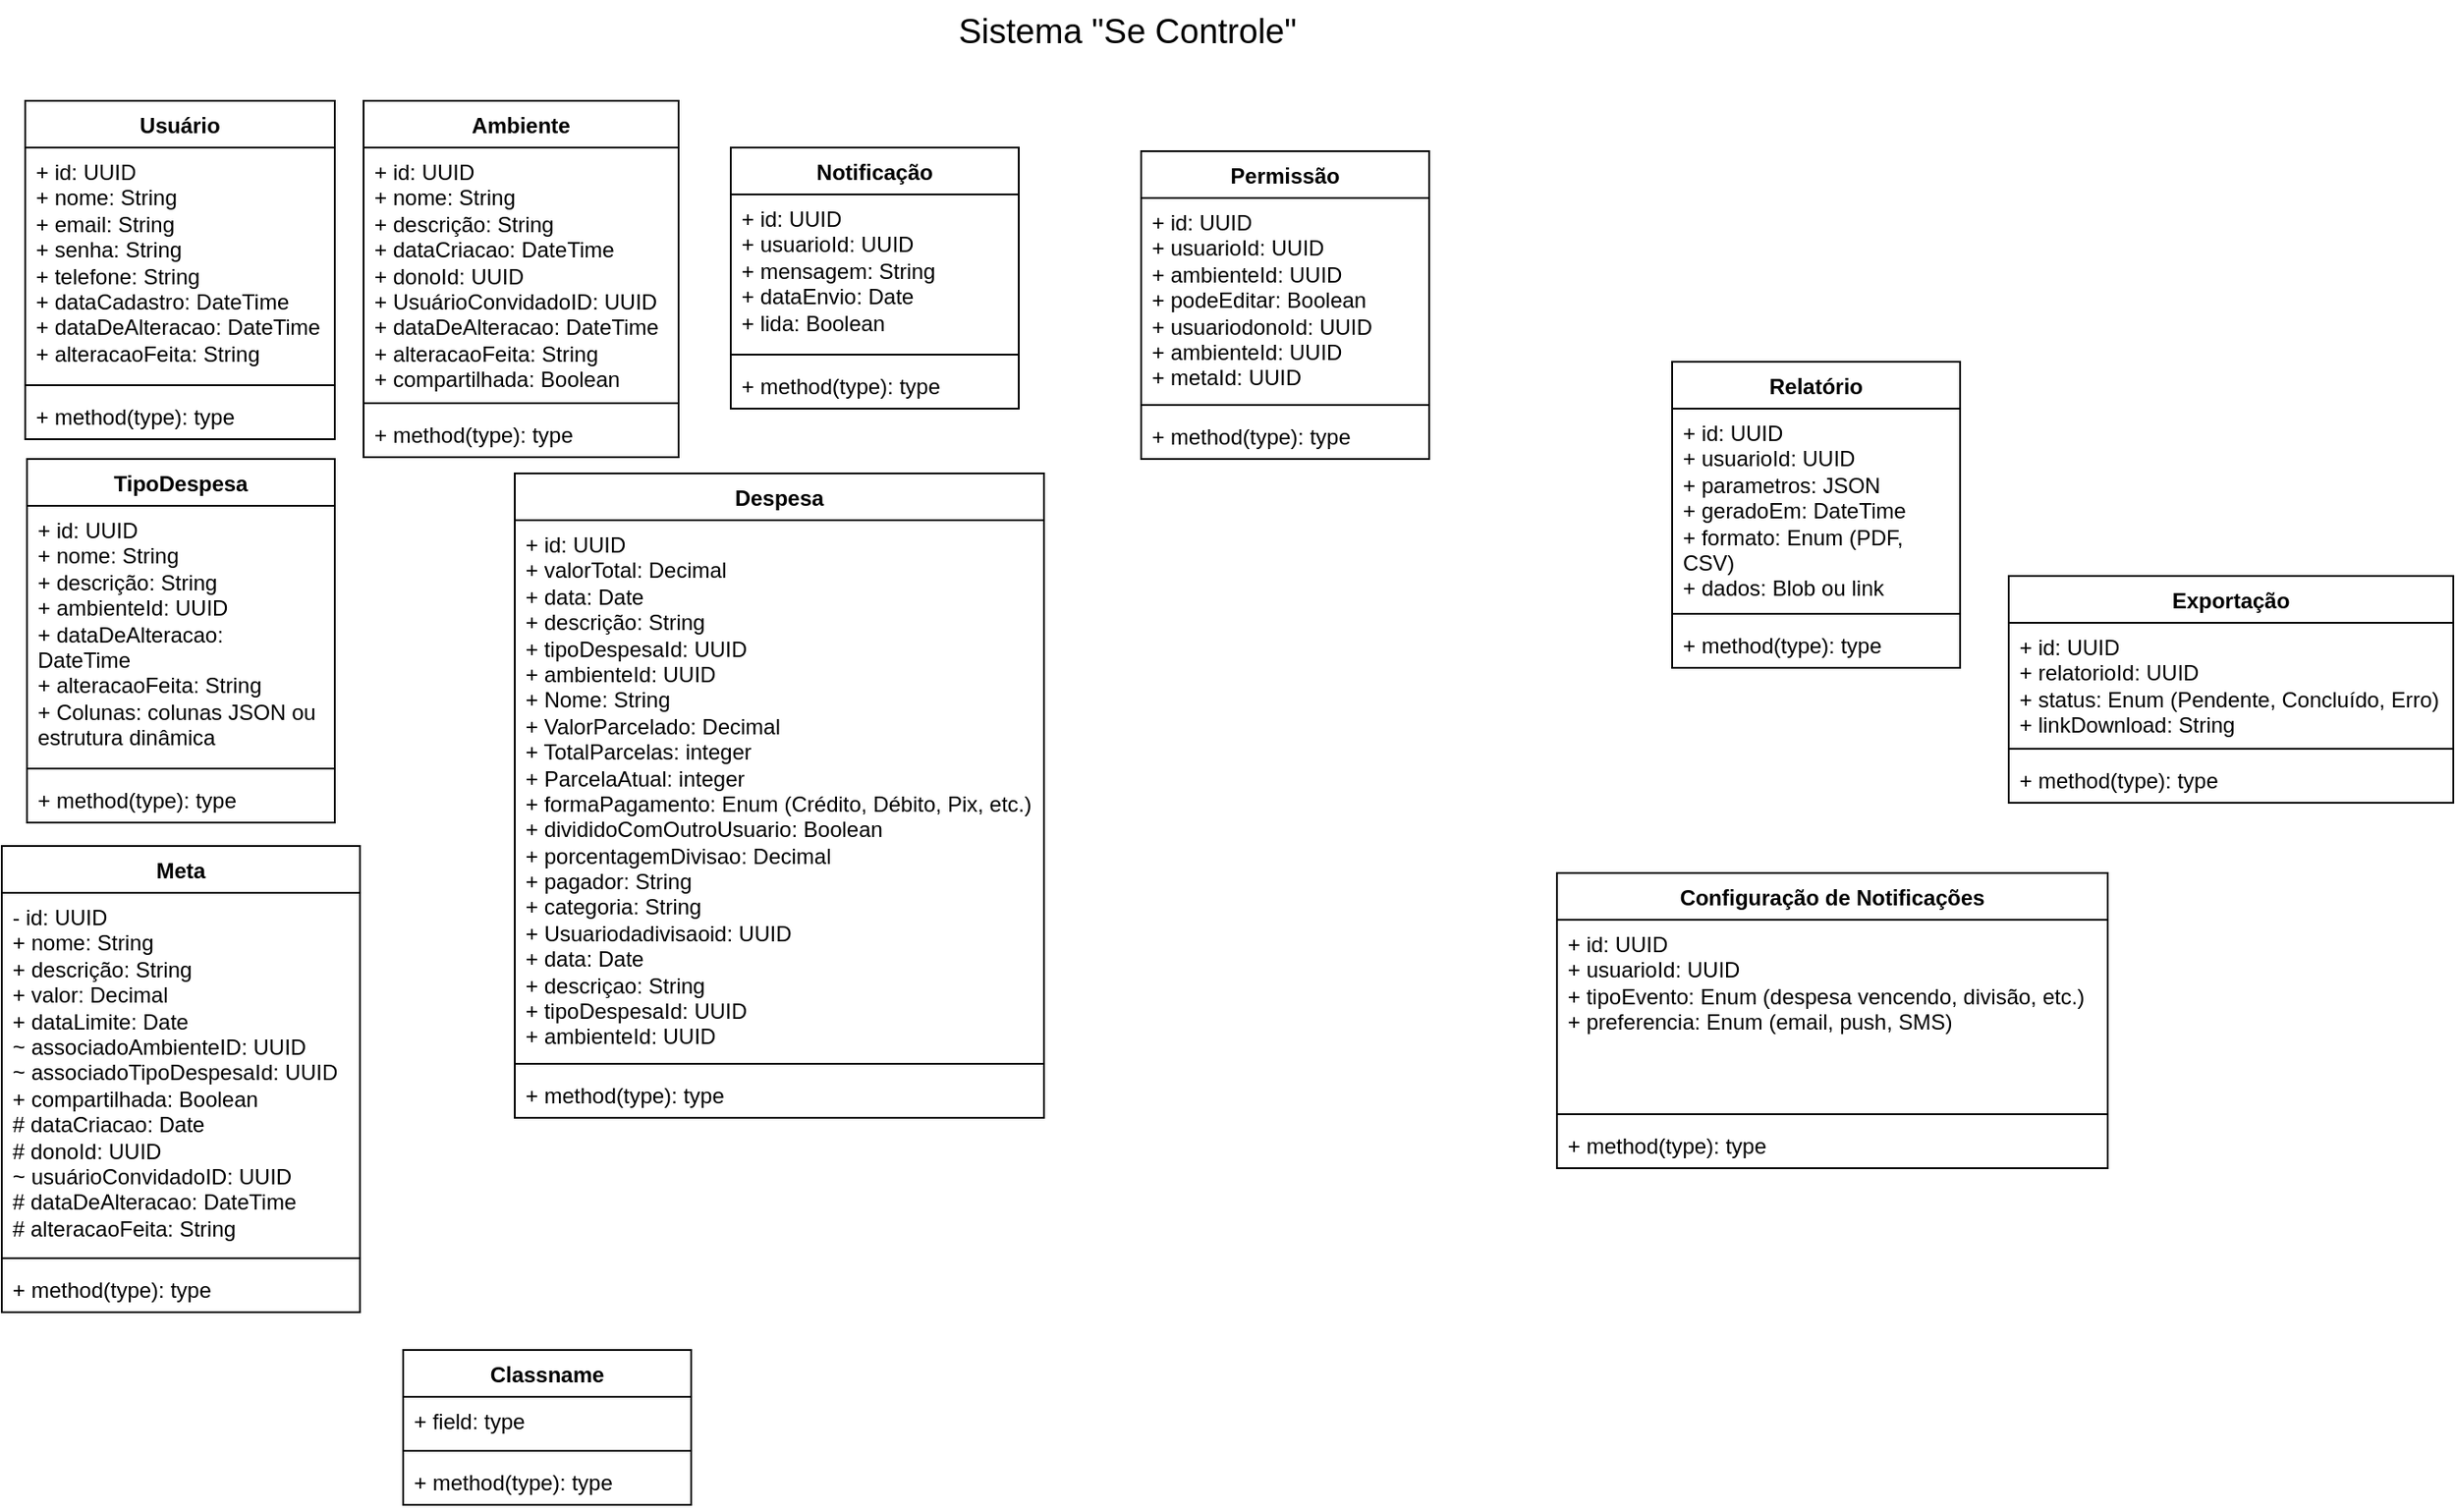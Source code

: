 <mxfile version="27.0.9">
  <diagram name="Página-1" id="8-zg-FutYgX1FDoIY-Lt">
    <mxGraphModel dx="1426" dy="841" grid="0" gridSize="10" guides="1" tooltips="1" connect="1" arrows="1" fold="1" page="1" pageScale="1" pageWidth="827" pageHeight="1169" background="#ffffff" math="0" shadow="0">
      <root>
        <mxCell id="0" />
        <mxCell id="1" parent="0" />
        <mxCell id="9RZHDo-6hjRNsBoWMsQF-8" value="&lt;font style=&quot;color: rgb(0, 0, 0); font-size: 19px;&quot;&gt;Sistema &quot;Se Controle&quot;&lt;/font&gt;" style="text;html=1;align=center;verticalAlign=middle;resizable=0;points=[];autosize=1;strokeColor=none;fillColor=none;" parent="1" vertex="1">
          <mxGeometry x="539" y="15" width="206" height="35" as="geometry" />
        </mxCell>
        <mxCell id="zcc9LRr5MqMrH8K2ugcq-5" value="Usuário" style="swimlane;fontStyle=1;align=center;verticalAlign=top;childLayout=stackLayout;horizontal=1;startSize=26;horizontalStack=0;resizeParent=1;resizeParentMax=0;resizeLast=0;collapsible=1;marginBottom=0;whiteSpace=wrap;html=1;fillColor=none;fontColor=#000000;strokeColor=#000000;" parent="1" vertex="1">
          <mxGeometry x="30" y="71" width="172" height="188" as="geometry" />
        </mxCell>
        <mxCell id="zcc9LRr5MqMrH8K2ugcq-6" value="&lt;font style=&quot;color: rgb(0, 0, 0);&quot;&gt;&lt;font style=&quot;color: rgb(0, 0, 0);&quot;&gt;+ &lt;/font&gt;&lt;span style=&quot;background-color: transparent;&quot;&gt;id: UUID&lt;/span&gt;&lt;/font&gt;&lt;div&gt;&lt;span style=&quot;background-color: transparent;&quot;&gt;&lt;font style=&quot;color: rgb(0, 0, 0);&quot;&gt;+ nome: String&lt;/font&gt;&lt;/span&gt;&lt;/div&gt;&lt;div&gt;&lt;span style=&quot;background-color: transparent; color: rgb(0, 0, 0);&quot;&gt;+ email: String&lt;/span&gt;&lt;/div&gt;&lt;div&gt;&lt;span style=&quot;background-color: transparent; color: rgb(0, 0, 0);&quot;&gt;+ senha: String&lt;/span&gt;&lt;/div&gt;&lt;div&gt;&lt;span style=&quot;background-color: transparent; color: rgb(0, 0, 0);&quot;&gt;+&amp;nbsp;&lt;/span&gt;&lt;span style=&quot;background-color: transparent; color: rgb(0, 0, 0);&quot;&gt;telefone: String&lt;/span&gt;&lt;/div&gt;&lt;div&gt;&lt;span style=&quot;color: rgb(0, 0, 0); background-color: transparent;&quot;&gt;+ dataCadastro: DateTime&lt;/span&gt;&lt;/div&gt;&lt;div&gt;&lt;span style=&quot;background-color: transparent; color: rgb(0, 0, 0);&quot;&gt;&lt;font color=&quot;#000000&quot;&gt;&lt;div style=&quot;&quot;&gt;+ dataDeAlteracao: DateTime&lt;/div&gt;&lt;div style=&quot;&quot;&gt;+ alteracaoFeita: String&lt;/div&gt;&lt;/font&gt;&lt;/span&gt;&lt;/div&gt;" style="text;strokeColor=none;fillColor=none;align=left;verticalAlign=top;spacingLeft=4;spacingRight=4;overflow=hidden;rotatable=0;points=[[0,0.5],[1,0.5]];portConstraint=eastwest;whiteSpace=wrap;html=1;fontColor=#000000;" parent="zcc9LRr5MqMrH8K2ugcq-5" vertex="1">
          <mxGeometry y="26" width="172" height="128" as="geometry" />
        </mxCell>
        <mxCell id="zcc9LRr5MqMrH8K2ugcq-7" value="" style="line;strokeWidth=1;fillColor=none;align=left;verticalAlign=middle;spacingTop=-1;spacingLeft=3;spacingRight=3;rotatable=0;labelPosition=right;points=[];portConstraint=eastwest;strokeColor=inherit;" parent="zcc9LRr5MqMrH8K2ugcq-5" vertex="1">
          <mxGeometry y="154" width="172" height="8" as="geometry" />
        </mxCell>
        <mxCell id="zcc9LRr5MqMrH8K2ugcq-8" value="+ method(type): type" style="text;strokeColor=none;fillColor=none;align=left;verticalAlign=top;spacingLeft=4;spacingRight=4;overflow=hidden;rotatable=0;points=[[0,0.5],[1,0.5]];portConstraint=eastwest;whiteSpace=wrap;html=1;fontColor=#000000;" parent="zcc9LRr5MqMrH8K2ugcq-5" vertex="1">
          <mxGeometry y="162" width="172" height="26" as="geometry" />
        </mxCell>
        <mxCell id="zcc9LRr5MqMrH8K2ugcq-9" value="Ambiente" style="swimlane;fontStyle=1;align=center;verticalAlign=top;childLayout=stackLayout;horizontal=1;startSize=26;horizontalStack=0;resizeParent=1;resizeParentMax=0;resizeLast=0;collapsible=1;marginBottom=0;whiteSpace=wrap;html=1;fillColor=none;fontColor=#000000;strokeColor=#000000;" parent="1" vertex="1">
          <mxGeometry x="218" y="71" width="175" height="198" as="geometry" />
        </mxCell>
        <mxCell id="zcc9LRr5MqMrH8K2ugcq-10" value="&lt;font style=&quot;color: rgb(0, 0, 0);&quot;&gt;+ &lt;span style=&quot;background-color: transparent;&quot;&gt;id: UUID&lt;/span&gt;&lt;/font&gt;&lt;div&gt;&lt;span style=&quot;background-color: transparent;&quot;&gt;&lt;font style=&quot;color: rgb(0, 0, 0);&quot;&gt;+ nome: String&lt;/font&gt;&lt;/span&gt;&lt;/div&gt;&lt;div&gt;&lt;span style=&quot;background-color: transparent;&quot;&gt;&lt;font style=&quot;color: rgb(0, 0, 0);&quot;&gt;+ descrição: String&lt;/font&gt;&lt;/span&gt;&lt;/div&gt;&lt;div&gt;&lt;span style=&quot;background-color: transparent;&quot;&gt;&lt;font style=&quot;color: rgb(0, 0, 0);&quot;&gt;+ dataCriacao:&amp;nbsp;&lt;/font&gt;&lt;/span&gt;&lt;span style=&quot;color: rgb(0, 0, 0); background-color: transparent;&quot;&gt;DateTime&lt;/span&gt;&lt;/div&gt;&lt;div&gt;&lt;span style=&quot;background-color: transparent;&quot;&gt;&lt;font style=&quot;color: rgb(0, 0, 0);&quot;&gt;+ donoId: UUID&lt;/font&gt;&lt;/span&gt;&lt;/div&gt;&lt;div&gt;&lt;span style=&quot;background-color: transparent; color: rgb(0, 0, 0);&quot;&gt;+ UsuárioConvidadoID: UUID&amp;nbsp;&lt;/span&gt;&lt;/div&gt;&lt;div&gt;&lt;span style=&quot;background-color: transparent;&quot;&gt;&lt;font color=&quot;#000000&quot; style=&quot;color: rgb(0, 0, 0);&quot;&gt;&lt;div style=&quot;&quot;&gt;+ dataDeAlteracao: DateTime&amp;nbsp;&lt;/div&gt;&lt;div style=&quot;&quot;&gt;+ alteracaoFeita: String&lt;/div&gt;&lt;div style=&quot;&quot;&gt;+ compartilhada: Boolean&lt;/div&gt;&lt;/font&gt;&lt;/span&gt;&lt;/div&gt;" style="text;strokeColor=none;fillColor=none;align=left;verticalAlign=top;spacingLeft=4;spacingRight=4;overflow=hidden;rotatable=0;points=[[0,0.5],[1,0.5]];portConstraint=eastwest;whiteSpace=wrap;html=1;fontColor=#000000;" parent="zcc9LRr5MqMrH8K2ugcq-9" vertex="1">
          <mxGeometry y="26" width="175" height="138" as="geometry" />
        </mxCell>
        <mxCell id="zcc9LRr5MqMrH8K2ugcq-11" value="" style="line;strokeWidth=1;fillColor=none;align=left;verticalAlign=middle;spacingTop=-1;spacingLeft=3;spacingRight=3;rotatable=0;labelPosition=right;points=[];portConstraint=eastwest;strokeColor=inherit;" parent="zcc9LRr5MqMrH8K2ugcq-9" vertex="1">
          <mxGeometry y="164" width="175" height="8" as="geometry" />
        </mxCell>
        <mxCell id="zcc9LRr5MqMrH8K2ugcq-12" value="+ method(type): type" style="text;strokeColor=none;fillColor=none;align=left;verticalAlign=top;spacingLeft=4;spacingRight=4;overflow=hidden;rotatable=0;points=[[0,0.5],[1,0.5]];portConstraint=eastwest;whiteSpace=wrap;html=1;fontColor=#000000;" parent="zcc9LRr5MqMrH8K2ugcq-9" vertex="1">
          <mxGeometry y="172" width="175" height="26" as="geometry" />
        </mxCell>
        <mxCell id="zcc9LRr5MqMrH8K2ugcq-13" value="&lt;font style=&quot;color: rgb(0, 0, 0);&quot;&gt;Meta&lt;/font&gt;" style="swimlane;fontStyle=1;align=center;verticalAlign=top;childLayout=stackLayout;horizontal=1;startSize=26;horizontalStack=0;resizeParent=1;resizeParentMax=0;resizeLast=0;collapsible=1;marginBottom=0;whiteSpace=wrap;html=1;fillColor=none;fontColor=#000000;strokeColor=#000000;" parent="1" vertex="1">
          <mxGeometry x="17" y="485" width="199" height="259" as="geometry" />
        </mxCell>
        <mxCell id="zcc9LRr5MqMrH8K2ugcq-14" value="&lt;span style=&quot;background-color: transparent;&quot;&gt;&lt;font style=&quot;color: rgb(0, 0, 0);&quot;&gt;- id: UUID&lt;/font&gt;&lt;/span&gt;&lt;div&gt;&lt;span style=&quot;color: rgb(0, 0, 0);&quot;&gt;+ nome: String&lt;/span&gt;&lt;font color=&quot;#000000&quot;&gt;&lt;br&gt;&lt;/font&gt;&lt;div&gt;&lt;span style=&quot;background-color: transparent;&quot;&gt;&lt;font style=&quot;color: rgb(0, 0, 0);&quot;&gt;+ descrição: String&lt;/font&gt;&lt;/span&gt;&lt;/div&gt;&lt;div&gt;&lt;span style=&quot;background-color: transparent;&quot;&gt;&lt;font style=&quot;color: rgb(0, 0, 0);&quot;&gt;+ valor: Decimal&lt;/font&gt;&lt;/span&gt;&lt;/div&gt;&lt;div&gt;&lt;span style=&quot;background-color: transparent;&quot;&gt;&lt;font style=&quot;color: rgb(0, 0, 0);&quot;&gt;+ dataLimite: Date&lt;/font&gt;&lt;/span&gt;&lt;/div&gt;&lt;div&gt;&lt;div style=&quot;color: rgb(0, 0, 0);&quot;&gt;&lt;font color=&quot;#000000&quot;&gt;~ associadoAmbienteID: UUID&lt;/font&gt;&lt;/div&gt;&lt;/div&gt;&lt;div&gt;&lt;div style=&quot;color: rgb(0, 0, 0);&quot;&gt;&lt;span style=&quot;background-color: transparent;&quot;&gt;~ associadoTipoDespesaId: UUID&lt;/span&gt;&lt;/div&gt;&lt;/div&gt;&lt;div&gt;&lt;span style=&quot;background-color: transparent;&quot;&gt;&lt;font style=&quot;color: rgb(0, 0, 0);&quot;&gt;&lt;font color=&quot;#000000&quot;&gt;+ compartilhada: Boolean&lt;/font&gt;&lt;div style=&quot;&quot;&gt;&lt;font color=&quot;#000000&quot;&gt;# dataCriacao: Date&lt;/font&gt;&lt;/div&gt;&lt;div style=&quot;&quot;&gt;&lt;font color=&quot;#000000&quot;&gt;# donoId: UUID&lt;/font&gt;&lt;/div&gt;&lt;div style=&quot;&quot;&gt;&lt;span style=&quot;background-color: transparent;&quot;&gt;~ usuárioConvidadoID: UUID&lt;/span&gt;&lt;/div&gt;&lt;div style=&quot;&quot;&gt;&lt;font color=&quot;#000000&quot;&gt;# dataDeAlteracao: DateTime&lt;/font&gt;&lt;/div&gt;&lt;div style=&quot;&quot;&gt;&lt;font color=&quot;#000000&quot;&gt;# alteracaoFeita: String&lt;/font&gt;&lt;/div&gt;&lt;/font&gt;&lt;/span&gt;&lt;/div&gt;&lt;/div&gt;" style="text;strokeColor=none;fillColor=none;align=left;verticalAlign=top;spacingLeft=4;spacingRight=4;overflow=hidden;rotatable=0;points=[[0,0.5],[1,0.5]];portConstraint=eastwest;whiteSpace=wrap;html=1;fontColor=#000000;" parent="zcc9LRr5MqMrH8K2ugcq-13" vertex="1">
          <mxGeometry y="26" width="199" height="199" as="geometry" />
        </mxCell>
        <mxCell id="zcc9LRr5MqMrH8K2ugcq-15" value="" style="line;strokeWidth=1;fillColor=none;align=left;verticalAlign=middle;spacingTop=-1;spacingLeft=3;spacingRight=3;rotatable=0;labelPosition=right;points=[];portConstraint=eastwest;strokeColor=inherit;" parent="zcc9LRr5MqMrH8K2ugcq-13" vertex="1">
          <mxGeometry y="225" width="199" height="8" as="geometry" />
        </mxCell>
        <mxCell id="zcc9LRr5MqMrH8K2ugcq-16" value="+ method(type): type" style="text;strokeColor=none;fillColor=none;align=left;verticalAlign=top;spacingLeft=4;spacingRight=4;overflow=hidden;rotatable=0;points=[[0,0.5],[1,0.5]];portConstraint=eastwest;whiteSpace=wrap;html=1;fontColor=#000000;" parent="zcc9LRr5MqMrH8K2ugcq-13" vertex="1">
          <mxGeometry y="233" width="199" height="26" as="geometry" />
        </mxCell>
        <mxCell id="zcc9LRr5MqMrH8K2ugcq-17" value="&lt;font style=&quot;color: rgb(0, 0, 0);&quot;&gt;TipoDespesa&lt;/font&gt;" style="swimlane;fontStyle=1;align=center;verticalAlign=top;childLayout=stackLayout;horizontal=1;startSize=26;horizontalStack=0;resizeParent=1;resizeParentMax=0;resizeLast=0;collapsible=1;marginBottom=0;whiteSpace=wrap;html=1;fillColor=none;fontColor=#000000;strokeColor=#000000;" parent="1" vertex="1">
          <mxGeometry x="31" y="270" width="171" height="202" as="geometry">
            <mxRectangle x="559" y="155" width="105" height="26" as="alternateBounds" />
          </mxGeometry>
        </mxCell>
        <mxCell id="zcc9LRr5MqMrH8K2ugcq-18" value="&lt;font style=&quot;color: rgb(0, 0, 0);&quot;&gt;+ &lt;span style=&quot;background-color: transparent;&quot;&gt;id: UUID&lt;/span&gt;&lt;/font&gt;&lt;div&gt;&lt;span style=&quot;background-color: transparent;&quot;&gt;&lt;font style=&quot;color: rgb(0, 0, 0);&quot;&gt;+ nome: String&lt;/font&gt;&lt;/span&gt;&lt;/div&gt;&lt;div&gt;&lt;span style=&quot;background-color: transparent;&quot;&gt;&lt;font style=&quot;color: rgb(0, 0, 0);&quot;&gt;+ descrição: String&lt;/font&gt;&lt;/span&gt;&lt;/div&gt;&lt;div&gt;&lt;span style=&quot;background-color: transparent;&quot;&gt;&lt;font style=&quot;color: rgb(0, 0, 0);&quot;&gt;+ ambienteId: UUID&lt;/font&gt;&lt;/span&gt;&lt;/div&gt;&lt;div&gt;&lt;span style=&quot;color: rgb(0, 0, 0); background-color: transparent;&quot;&gt;+ dataDeAlteracao: DateTime&amp;nbsp;&lt;/span&gt;&lt;/div&gt;&lt;div&gt;&lt;span style=&quot;background-color: transparent;&quot;&gt;&lt;font color=&quot;#000000&quot; style=&quot;color: rgb(0, 0, 0);&quot;&gt;&lt;div style=&quot;&quot;&gt;+ alteracaoFeita: String&lt;/div&gt;&lt;div style=&quot;&quot;&gt;+ Colunas: colunas JSON ou estrutura dinâmica&lt;/div&gt;&lt;/font&gt;&lt;/span&gt;&lt;/div&gt;" style="text;strokeColor=none;fillColor=none;align=left;verticalAlign=top;spacingLeft=4;spacingRight=4;overflow=hidden;rotatable=0;points=[[0,0.5],[1,0.5]];portConstraint=eastwest;whiteSpace=wrap;html=1;fontColor=#000000;" parent="zcc9LRr5MqMrH8K2ugcq-17" vertex="1">
          <mxGeometry y="26" width="171" height="142" as="geometry" />
        </mxCell>
        <mxCell id="zcc9LRr5MqMrH8K2ugcq-19" value="" style="line;strokeWidth=1;fillColor=none;align=left;verticalAlign=middle;spacingTop=-1;spacingLeft=3;spacingRight=3;rotatable=0;labelPosition=right;points=[];portConstraint=eastwest;strokeColor=inherit;" parent="zcc9LRr5MqMrH8K2ugcq-17" vertex="1">
          <mxGeometry y="168" width="171" height="8" as="geometry" />
        </mxCell>
        <mxCell id="zcc9LRr5MqMrH8K2ugcq-20" value="+ method(type): type" style="text;strokeColor=none;fillColor=none;align=left;verticalAlign=top;spacingLeft=4;spacingRight=4;overflow=hidden;rotatable=0;points=[[0,0.5],[1,0.5]];portConstraint=eastwest;whiteSpace=wrap;html=1;fontColor=#000000;" parent="zcc9LRr5MqMrH8K2ugcq-17" vertex="1">
          <mxGeometry y="176" width="171" height="26" as="geometry" />
        </mxCell>
        <mxCell id="zcc9LRr5MqMrH8K2ugcq-25" value="&lt;font&gt;Permissão&lt;/font&gt;" style="swimlane;fontStyle=1;align=center;verticalAlign=top;childLayout=stackLayout;horizontal=1;startSize=26;horizontalStack=0;resizeParent=1;resizeParentMax=0;resizeLast=0;collapsible=1;marginBottom=0;whiteSpace=wrap;html=1;fillColor=none;fontColor=#000000;strokeColor=#000000;" parent="1" vertex="1">
          <mxGeometry x="650" y="99" width="160" height="171" as="geometry" />
        </mxCell>
        <mxCell id="zcc9LRr5MqMrH8K2ugcq-26" value="&lt;span style=&quot;background-color: transparent;&quot;&gt;&lt;font style=&quot;color: rgb(0, 0, 0);&quot;&gt;+ id: UUID&lt;/font&gt;&lt;/span&gt;&lt;div&gt;&lt;span style=&quot;background-color: transparent;&quot;&gt;&lt;font style=&quot;color: rgb(0, 0, 0);&quot;&gt;+ usuarioId: UUID&lt;/font&gt;&lt;/span&gt;&lt;/div&gt;&lt;div&gt;&lt;span style=&quot;background-color: transparent;&quot;&gt;&lt;font style=&quot;color: rgb(0, 0, 0);&quot;&gt;+ ambienteId: UUID&lt;/font&gt;&lt;/span&gt;&lt;/div&gt;&lt;div&gt;&lt;span style=&quot;background-color: transparent;&quot;&gt;&lt;font style=&quot;color: rgb(0, 0, 0);&quot;&gt;+ podeEditar: Boolean&lt;/font&gt;&lt;/span&gt;&lt;/div&gt;&lt;div&gt;&lt;span style=&quot;background-color: transparent;&quot;&gt;&lt;font color=&quot;#000000&quot; style=&quot;color: rgb(0, 0, 0);&quot;&gt;&lt;div style=&quot;&quot;&gt;+ usuariodonoId: UUID&lt;/div&gt;&lt;div style=&quot;&quot;&gt;+ ambienteId: UUID&lt;/div&gt;&lt;div style=&quot;&quot;&gt;+ metaId: UUID&lt;/div&gt;&lt;div style=&quot;&quot;&gt;&lt;br&gt;&lt;/div&gt;&lt;/font&gt;&lt;/span&gt;&lt;/div&gt;" style="text;strokeColor=none;fillColor=none;align=left;verticalAlign=top;spacingLeft=4;spacingRight=4;overflow=hidden;rotatable=0;points=[[0,0.5],[1,0.5]];portConstraint=eastwest;whiteSpace=wrap;html=1;fontColor=#000000;" parent="zcc9LRr5MqMrH8K2ugcq-25" vertex="1">
          <mxGeometry y="26" width="160" height="111" as="geometry" />
        </mxCell>
        <mxCell id="zcc9LRr5MqMrH8K2ugcq-27" value="" style="line;strokeWidth=1;fillColor=none;align=left;verticalAlign=middle;spacingTop=-1;spacingLeft=3;spacingRight=3;rotatable=0;labelPosition=right;points=[];portConstraint=eastwest;strokeColor=inherit;" parent="zcc9LRr5MqMrH8K2ugcq-25" vertex="1">
          <mxGeometry y="137" width="160" height="8" as="geometry" />
        </mxCell>
        <mxCell id="zcc9LRr5MqMrH8K2ugcq-28" value="+ method(type): type" style="text;strokeColor=none;fillColor=none;align=left;verticalAlign=top;spacingLeft=4;spacingRight=4;overflow=hidden;rotatable=0;points=[[0,0.5],[1,0.5]];portConstraint=eastwest;whiteSpace=wrap;html=1;fontColor=#000000;" parent="zcc9LRr5MqMrH8K2ugcq-25" vertex="1">
          <mxGeometry y="145" width="160" height="26" as="geometry" />
        </mxCell>
        <mxCell id="zcc9LRr5MqMrH8K2ugcq-29" value="&lt;font style=&quot;color: rgb(0, 0, 0);&quot;&gt;Notificação&lt;/font&gt;" style="swimlane;fontStyle=1;align=center;verticalAlign=top;childLayout=stackLayout;horizontal=1;startSize=26;horizontalStack=0;resizeParent=1;resizeParentMax=0;resizeLast=0;collapsible=1;marginBottom=0;whiteSpace=wrap;html=1;fillColor=none;fontColor=#000000;strokeColor=#000000;" parent="1" vertex="1">
          <mxGeometry x="422" y="97" width="160" height="145" as="geometry" />
        </mxCell>
        <mxCell id="zcc9LRr5MqMrH8K2ugcq-30" value="&lt;span style=&quot;background-color: transparent;&quot;&gt;&lt;font style=&quot;color: rgb(0, 0, 0);&quot;&gt;+ id: UUID&lt;/font&gt;&lt;/span&gt;&lt;div&gt;&lt;span style=&quot;background-color: transparent;&quot;&gt;&lt;font style=&quot;color: rgb(0, 0, 0);&quot;&gt;+ usuarioId: UUID&lt;/font&gt;&lt;/span&gt;&lt;/div&gt;&lt;div&gt;&lt;span style=&quot;background-color: transparent;&quot;&gt;&lt;font style=&quot;color: rgb(0, 0, 0);&quot;&gt;+ mensagem: String&lt;/font&gt;&lt;/span&gt;&lt;/div&gt;&lt;div&gt;&lt;span style=&quot;background-color: transparent;&quot;&gt;&lt;font style=&quot;color: rgb(0, 0, 0);&quot;&gt;+ dataEnvio: Date&lt;/font&gt;&lt;/span&gt;&lt;/div&gt;&lt;div&gt;&lt;span style=&quot;background-color: transparent;&quot;&gt;&lt;font style=&quot;color: rgb(0, 0, 0);&quot;&gt;&lt;font color=&quot;#000000&quot;&gt;+ lida: Boolean&lt;/font&gt;&lt;br&gt;&lt;div style=&quot;&quot;&gt;&lt;br&gt;&lt;/div&gt;&lt;/font&gt;&lt;/span&gt;&lt;/div&gt;" style="text;strokeColor=none;fillColor=none;align=left;verticalAlign=top;spacingLeft=4;spacingRight=4;overflow=hidden;rotatable=0;points=[[0,0.5],[1,0.5]];portConstraint=eastwest;whiteSpace=wrap;html=1;fontColor=#000000;" parent="zcc9LRr5MqMrH8K2ugcq-29" vertex="1">
          <mxGeometry y="26" width="160" height="85" as="geometry" />
        </mxCell>
        <mxCell id="zcc9LRr5MqMrH8K2ugcq-31" value="" style="line;strokeWidth=1;fillColor=none;align=left;verticalAlign=middle;spacingTop=-1;spacingLeft=3;spacingRight=3;rotatable=0;labelPosition=right;points=[];portConstraint=eastwest;strokeColor=inherit;" parent="zcc9LRr5MqMrH8K2ugcq-29" vertex="1">
          <mxGeometry y="111" width="160" height="8" as="geometry" />
        </mxCell>
        <mxCell id="zcc9LRr5MqMrH8K2ugcq-32" value="+ method(type): type" style="text;strokeColor=none;fillColor=none;align=left;verticalAlign=top;spacingLeft=4;spacingRight=4;overflow=hidden;rotatable=0;points=[[0,0.5],[1,0.5]];portConstraint=eastwest;whiteSpace=wrap;html=1;fontColor=#000000;" parent="zcc9LRr5MqMrH8K2ugcq-29" vertex="1">
          <mxGeometry y="119" width="160" height="26" as="geometry" />
        </mxCell>
        <mxCell id="zcc9LRr5MqMrH8K2ugcq-33" value="Configuração de Notificações" style="swimlane;fontStyle=1;align=center;verticalAlign=top;childLayout=stackLayout;horizontal=1;startSize=26;horizontalStack=0;resizeParent=1;resizeParentMax=0;resizeLast=0;collapsible=1;marginBottom=0;whiteSpace=wrap;html=1;fillColor=none;fontColor=#000000;strokeColor=#000000;" parent="1" vertex="1">
          <mxGeometry x="881" y="500" width="306" height="164" as="geometry" />
        </mxCell>
        <mxCell id="zcc9LRr5MqMrH8K2ugcq-34" value="+ id: UUID&lt;br&gt;+ usuarioId: UUID&lt;br&gt;+ tipoEvento: Enum (despesa vencendo, divisão, etc.)&lt;br&gt;+ preferencia: Enum (email, push, SMS)" style="text;strokeColor=none;fillColor=none;align=left;verticalAlign=top;spacingLeft=4;spacingRight=4;overflow=hidden;rotatable=0;points=[[0,0.5],[1,0.5]];portConstraint=eastwest;whiteSpace=wrap;html=1;fontColor=#000000;" parent="zcc9LRr5MqMrH8K2ugcq-33" vertex="1">
          <mxGeometry y="26" width="306" height="104" as="geometry" />
        </mxCell>
        <mxCell id="zcc9LRr5MqMrH8K2ugcq-35" value="" style="line;strokeWidth=1;fillColor=none;align=left;verticalAlign=middle;spacingTop=-1;spacingLeft=3;spacingRight=3;rotatable=0;labelPosition=right;points=[];portConstraint=eastwest;strokeColor=inherit;" parent="zcc9LRr5MqMrH8K2ugcq-33" vertex="1">
          <mxGeometry y="130" width="306" height="8" as="geometry" />
        </mxCell>
        <mxCell id="zcc9LRr5MqMrH8K2ugcq-36" value="+ method(type): type" style="text;strokeColor=none;fillColor=none;align=left;verticalAlign=top;spacingLeft=4;spacingRight=4;overflow=hidden;rotatable=0;points=[[0,0.5],[1,0.5]];portConstraint=eastwest;whiteSpace=wrap;html=1;fontColor=#000000;" parent="zcc9LRr5MqMrH8K2ugcq-33" vertex="1">
          <mxGeometry y="138" width="306" height="26" as="geometry" />
        </mxCell>
        <mxCell id="zcc9LRr5MqMrH8K2ugcq-37" value="&lt;font style=&quot;color: rgb(0, 0, 0);&quot;&gt;Despesa&lt;/font&gt;" style="swimlane;fontStyle=1;align=center;verticalAlign=top;childLayout=stackLayout;horizontal=1;startSize=26;horizontalStack=0;resizeParent=1;resizeParentMax=0;resizeLast=0;collapsible=1;marginBottom=0;whiteSpace=wrap;html=1;fillColor=none;fontColor=#000000;strokeColor=#000000;" parent="1" vertex="1">
          <mxGeometry x="302" y="278" width="294" height="358" as="geometry" />
        </mxCell>
        <mxCell id="zcc9LRr5MqMrH8K2ugcq-38" value="&lt;span style=&quot;background-color: transparent;&quot;&gt;&lt;font style=&quot;color: light-dark(rgb(0, 0, 0), rgb(0, 0, 0));&quot;&gt;+ id: UUID&lt;/font&gt;&lt;/span&gt;&lt;div&gt;&lt;span style=&quot;background-color: transparent;&quot;&gt;&lt;font style=&quot;color: light-dark(rgb(0, 0, 0), rgb(0, 0, 0));&quot;&gt;+ valorTotal: Decimal&lt;/font&gt;&lt;/span&gt;&lt;/div&gt;&lt;div&gt;&lt;span style=&quot;background-color: transparent;&quot;&gt;&lt;font style=&quot;color: light-dark(rgb(0, 0, 0), rgb(0, 0, 0));&quot;&gt;+ data: Date&lt;/font&gt;&lt;/span&gt;&lt;/div&gt;&lt;div&gt;&lt;span style=&quot;background-color: transparent;&quot;&gt;&lt;font style=&quot;color: light-dark(rgb(0, 0, 0), rgb(0, 0, 0));&quot;&gt;+ descrição: String&lt;/font&gt;&lt;/span&gt;&lt;/div&gt;&lt;div&gt;&lt;span style=&quot;background-color: transparent;&quot;&gt;&lt;font style=&quot;color: light-dark(rgb(0, 0, 0), rgb(0, 0, 0));&quot;&gt;+ tipoDespesaId: UUID&lt;/font&gt;&lt;/span&gt;&lt;/div&gt;&lt;div&gt;&lt;span style=&quot;background-color: transparent;&quot;&gt;&lt;font style=&quot;color: light-dark(rgb(0, 0, 0), rgb(0, 0, 0));&quot;&gt;+ ambienteId: UUID&lt;/font&gt;&lt;/span&gt;&lt;/div&gt;&lt;div&gt;&lt;span style=&quot;background-color: transparent;&quot;&gt;&lt;font color=&quot;#000000&quot;&gt;&lt;div style=&quot;&quot;&gt;+ Nome: String&lt;/div&gt;&lt;div style=&quot;&quot;&gt;&lt;span style=&quot;background-color: transparent;&quot;&gt;+ ValorParcelado: Decimal&lt;/span&gt;&lt;/div&gt;&lt;div style=&quot;&quot;&gt;+ TotalParcelas: integer&lt;/div&gt;&lt;div style=&quot;&quot;&gt;+ ParcelaAtual: integer&lt;/div&gt;&lt;div style=&quot;&quot;&gt;+ formaPagamento: Enum (Crédito, Débito, Pix, etc.)&lt;/div&gt;&lt;div style=&quot;&quot;&gt;+ divididoComOutroUsuario: Boolean&lt;/div&gt;&lt;div style=&quot;&quot;&gt;+ porcentagemDivisao: Decimal&lt;/div&gt;&lt;div style=&quot;&quot;&gt;+ pagador: String&lt;/div&gt;&lt;div style=&quot;&quot;&gt;+ categoria: String&lt;/div&gt;&lt;div style=&quot;&quot;&gt;+ Usuariodadivisaoid: UUID&lt;/div&gt;&lt;div style=&quot;&quot;&gt;+ data: Date&lt;/div&gt;&lt;div style=&quot;&quot;&gt;+ descriçao: String&lt;/div&gt;&lt;div style=&quot;&quot;&gt;+ tipoDespesaId: UUID&lt;/div&gt;&lt;div style=&quot;&quot;&gt;+ ambienteId: UUID&lt;/div&gt;&lt;/font&gt;&lt;/span&gt;&lt;/div&gt;" style="text;strokeColor=none;fillColor=none;align=left;verticalAlign=top;spacingLeft=4;spacingRight=4;overflow=hidden;rotatable=0;points=[[0,0.5],[1,0.5]];portConstraint=eastwest;whiteSpace=wrap;html=1;fontColor=#000000;" parent="zcc9LRr5MqMrH8K2ugcq-37" vertex="1">
          <mxGeometry y="26" width="294" height="298" as="geometry" />
        </mxCell>
        <mxCell id="zcc9LRr5MqMrH8K2ugcq-39" value="" style="line;strokeWidth=1;fillColor=none;align=left;verticalAlign=middle;spacingTop=-1;spacingLeft=3;spacingRight=3;rotatable=0;labelPosition=right;points=[];portConstraint=eastwest;strokeColor=inherit;" parent="zcc9LRr5MqMrH8K2ugcq-37" vertex="1">
          <mxGeometry y="324" width="294" height="8" as="geometry" />
        </mxCell>
        <mxCell id="zcc9LRr5MqMrH8K2ugcq-40" value="+ method(type): type" style="text;strokeColor=none;fillColor=none;align=left;verticalAlign=top;spacingLeft=4;spacingRight=4;overflow=hidden;rotatable=0;points=[[0,0.5],[1,0.5]];portConstraint=eastwest;whiteSpace=wrap;html=1;fontColor=#000000;" parent="zcc9LRr5MqMrH8K2ugcq-37" vertex="1">
          <mxGeometry y="332" width="294" height="26" as="geometry" />
        </mxCell>
        <mxCell id="zcc9LRr5MqMrH8K2ugcq-41" value="&lt;font style=&quot;color: rgb(0, 0, 0);&quot;&gt;Relatório&lt;/font&gt;" style="swimlane;fontStyle=1;align=center;verticalAlign=top;childLayout=stackLayout;horizontal=1;startSize=26;horizontalStack=0;resizeParent=1;resizeParentMax=0;resizeLast=0;collapsible=1;marginBottom=0;whiteSpace=wrap;html=1;fillColor=none;fontColor=#000000;strokeColor=#000000;" parent="1" vertex="1">
          <mxGeometry x="945" y="216" width="160" height="170" as="geometry" />
        </mxCell>
        <mxCell id="zcc9LRr5MqMrH8K2ugcq-42" value="&lt;div&gt;+ id: UUID&lt;/div&gt;&lt;div&gt;+ usuarioId: UUID&lt;/div&gt;&lt;div&gt;+ parametros: JSON&lt;/div&gt;&lt;div&gt;+ geradoEm: DateTime&lt;/div&gt;&lt;div&gt;+ formato: Enum (PDF, CSV)&lt;/div&gt;&lt;div&gt;+ dados: Blob ou link&lt;/div&gt;" style="text;strokeColor=none;fillColor=none;align=left;verticalAlign=top;spacingLeft=4;spacingRight=4;overflow=hidden;rotatable=0;points=[[0,0.5],[1,0.5]];portConstraint=eastwest;whiteSpace=wrap;html=1;fontColor=#000000;" parent="zcc9LRr5MqMrH8K2ugcq-41" vertex="1">
          <mxGeometry y="26" width="160" height="110" as="geometry" />
        </mxCell>
        <mxCell id="zcc9LRr5MqMrH8K2ugcq-43" value="" style="line;strokeWidth=1;fillColor=none;align=left;verticalAlign=middle;spacingTop=-1;spacingLeft=3;spacingRight=3;rotatable=0;labelPosition=right;points=[];portConstraint=eastwest;strokeColor=inherit;" parent="zcc9LRr5MqMrH8K2ugcq-41" vertex="1">
          <mxGeometry y="136" width="160" height="8" as="geometry" />
        </mxCell>
        <mxCell id="zcc9LRr5MqMrH8K2ugcq-44" value="+ method(type): type" style="text;strokeColor=none;fillColor=none;align=left;verticalAlign=top;spacingLeft=4;spacingRight=4;overflow=hidden;rotatable=0;points=[[0,0.5],[1,0.5]];portConstraint=eastwest;whiteSpace=wrap;html=1;fontColor=#000000;" parent="zcc9LRr5MqMrH8K2ugcq-41" vertex="1">
          <mxGeometry y="144" width="160" height="26" as="geometry" />
        </mxCell>
        <mxCell id="dHUviEuhAGDQgn52xXgc-2" value="Exportação" style="swimlane;fontStyle=1;align=center;verticalAlign=top;childLayout=stackLayout;horizontal=1;startSize=26;horizontalStack=0;resizeParent=1;resizeParentMax=0;resizeLast=0;collapsible=1;marginBottom=0;whiteSpace=wrap;html=1;fillColor=none;fontColor=#000000;strokeColor=#000000;" vertex="1" parent="1">
          <mxGeometry x="1132" y="335" width="247" height="126" as="geometry" />
        </mxCell>
        <mxCell id="dHUviEuhAGDQgn52xXgc-3" value="+&amp;nbsp;&lt;span style=&quot;background-color: transparent;&quot;&gt;id: UUID&lt;/span&gt;&lt;div&gt;+ relatorioId: UUID&lt;/div&gt;&lt;div&gt;+ status: Enum (Pendente, Concluído, Erro)&lt;/div&gt;&lt;div&gt;+ linkDownload: String&lt;/div&gt;" style="text;strokeColor=none;fillColor=none;align=left;verticalAlign=top;spacingLeft=4;spacingRight=4;overflow=hidden;rotatable=0;points=[[0,0.5],[1,0.5]];portConstraint=eastwest;whiteSpace=wrap;html=1;fontColor=#000000;" vertex="1" parent="dHUviEuhAGDQgn52xXgc-2">
          <mxGeometry y="26" width="247" height="66" as="geometry" />
        </mxCell>
        <mxCell id="dHUviEuhAGDQgn52xXgc-4" value="" style="line;strokeWidth=1;fillColor=none;align=left;verticalAlign=middle;spacingTop=-1;spacingLeft=3;spacingRight=3;rotatable=0;labelPosition=right;points=[];portConstraint=eastwest;strokeColor=inherit;" vertex="1" parent="dHUviEuhAGDQgn52xXgc-2">
          <mxGeometry y="92" width="247" height="8" as="geometry" />
        </mxCell>
        <mxCell id="dHUviEuhAGDQgn52xXgc-5" value="+ method(type): type" style="text;strokeColor=none;fillColor=none;align=left;verticalAlign=top;spacingLeft=4;spacingRight=4;overflow=hidden;rotatable=0;points=[[0,0.5],[1,0.5]];portConstraint=eastwest;whiteSpace=wrap;html=1;fontColor=#000000;" vertex="1" parent="dHUviEuhAGDQgn52xXgc-2">
          <mxGeometry y="100" width="247" height="26" as="geometry" />
        </mxCell>
        <mxCell id="dHUviEuhAGDQgn52xXgc-6" value="Classname" style="swimlane;fontStyle=1;align=center;verticalAlign=top;childLayout=stackLayout;horizontal=1;startSize=26;horizontalStack=0;resizeParent=1;resizeParentMax=0;resizeLast=0;collapsible=1;marginBottom=0;whiteSpace=wrap;html=1;fillColor=none;fontColor=#000000;strokeColor=#000000;" vertex="1" parent="1">
          <mxGeometry x="240" y="765" width="160" height="86" as="geometry" />
        </mxCell>
        <mxCell id="dHUviEuhAGDQgn52xXgc-7" value="+ field: type" style="text;strokeColor=none;fillColor=none;align=left;verticalAlign=top;spacingLeft=4;spacingRight=4;overflow=hidden;rotatable=0;points=[[0,0.5],[1,0.5]];portConstraint=eastwest;whiteSpace=wrap;html=1;fontColor=#000000;" vertex="1" parent="dHUviEuhAGDQgn52xXgc-6">
          <mxGeometry y="26" width="160" height="26" as="geometry" />
        </mxCell>
        <mxCell id="dHUviEuhAGDQgn52xXgc-8" value="" style="line;strokeWidth=1;fillColor=none;align=left;verticalAlign=middle;spacingTop=-1;spacingLeft=3;spacingRight=3;rotatable=0;labelPosition=right;points=[];portConstraint=eastwest;strokeColor=inherit;" vertex="1" parent="dHUviEuhAGDQgn52xXgc-6">
          <mxGeometry y="52" width="160" height="8" as="geometry" />
        </mxCell>
        <mxCell id="dHUviEuhAGDQgn52xXgc-9" value="+ method(type): type" style="text;strokeColor=none;fillColor=none;align=left;verticalAlign=top;spacingLeft=4;spacingRight=4;overflow=hidden;rotatable=0;points=[[0,0.5],[1,0.5]];portConstraint=eastwest;whiteSpace=wrap;html=1;fontColor=#000000;" vertex="1" parent="dHUviEuhAGDQgn52xXgc-6">
          <mxGeometry y="60" width="160" height="26" as="geometry" />
        </mxCell>
      </root>
    </mxGraphModel>
  </diagram>
</mxfile>
